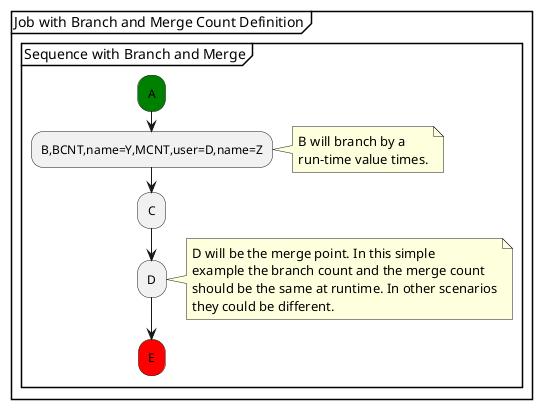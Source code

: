 /'

Tutorial - Branch and Merge Count Definition
  
'/

@startuml 
partition "Job with Branch and Merge Count Definition" {
  group "Sequence with Branch and Merge"
      #green:A;
      :B,BCNT,name=Y,MCNT,user=D,name=Z;
      note right 
        B will branch by a
        run-time value times.
      end note
      :C;
      :D;
      note right
        D will be the merge point. In this simple
        example the branch count and the merge count 
        should be the same at runtime. In other scenarios
        they could be different.
      end note
      #red:E;
  end group
}
@enduml
